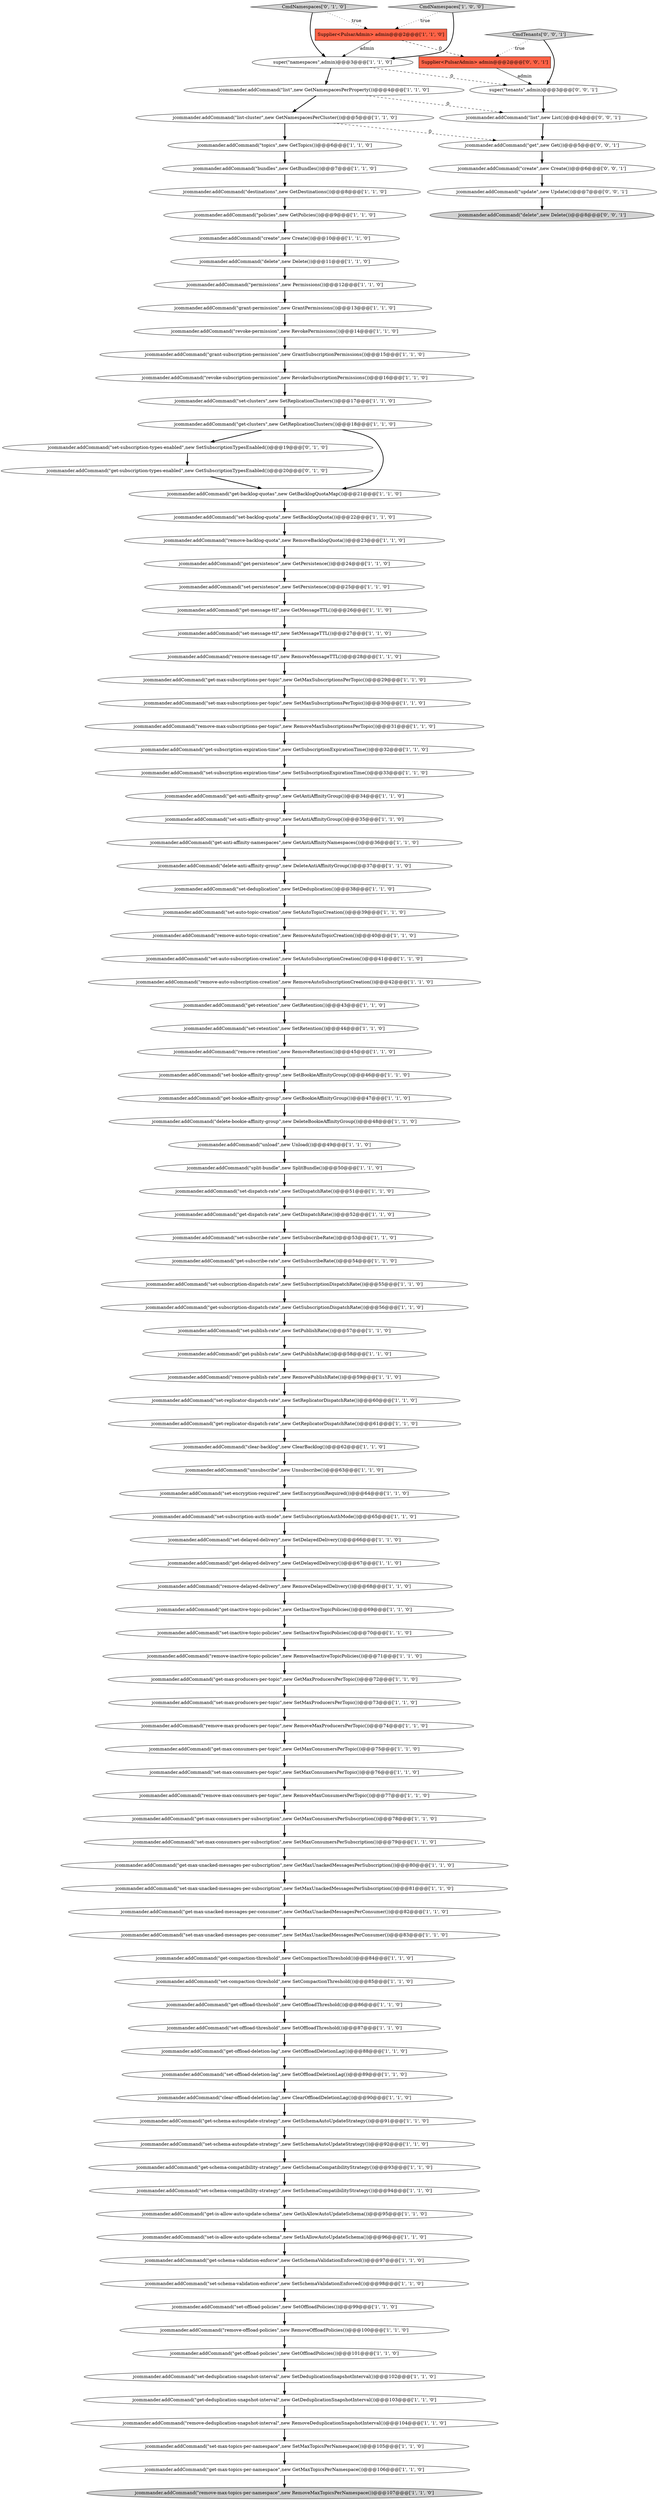 digraph {
47 [style = filled, label = "jcommander.addCommand(\"get-max-subscriptions-per-topic\",new GetMaxSubscriptionsPerTopic())@@@29@@@['1', '1', '0']", fillcolor = white, shape = ellipse image = "AAA0AAABBB1BBB"];
113 [style = filled, label = "jcommander.addCommand(\"update\",new Update())@@@7@@@['0', '0', '1']", fillcolor = white, shape = ellipse image = "AAA0AAABBB3BBB"];
54 [style = filled, label = "jcommander.addCommand(\"set-is-allow-auto-update-schema\",new SetIsAllowAutoUpdateSchema())@@@96@@@['1', '1', '0']", fillcolor = white, shape = ellipse image = "AAA0AAABBB1BBB"];
65 [style = filled, label = "jcommander.addCommand(\"set-max-consumers-per-subscription\",new SetMaxConsumersPerSubscription())@@@79@@@['1', '1', '0']", fillcolor = white, shape = ellipse image = "AAA0AAABBB1BBB"];
109 [style = filled, label = "super(\"tenants\",admin)@@@3@@@['0', '0', '1']", fillcolor = white, shape = ellipse image = "AAA0AAABBB3BBB"];
76 [style = filled, label = "Supplier<PulsarAdmin> admin@@@2@@@['1', '1', '0']", fillcolor = tomato, shape = box image = "AAA0AAABBB1BBB"];
80 [style = filled, label = "jcommander.addCommand(\"split-bundle\",new SplitBundle())@@@50@@@['1', '1', '0']", fillcolor = white, shape = ellipse image = "AAA0AAABBB1BBB"];
17 [style = filled, label = "jcommander.addCommand(\"set-backlog-quota\",new SetBacklogQuota())@@@22@@@['1', '1', '0']", fillcolor = white, shape = ellipse image = "AAA0AAABBB1BBB"];
87 [style = filled, label = "jcommander.addCommand(\"remove-delayed-delivery\",new RemoveDelayedDelivery())@@@68@@@['1', '1', '0']", fillcolor = white, shape = ellipse image = "AAA0AAABBB1BBB"];
110 [style = filled, label = "jcommander.addCommand(\"delete\",new Delete())@@@8@@@['0', '0', '1']", fillcolor = lightgray, shape = ellipse image = "AAA0AAABBB3BBB"];
73 [style = filled, label = "jcommander.addCommand(\"get-backlog-quotas\",new GetBacklogQuotaMap())@@@21@@@['1', '1', '0']", fillcolor = white, shape = ellipse image = "AAA0AAABBB1BBB"];
64 [style = filled, label = "jcommander.addCommand(\"remove-max-subscriptions-per-topic\",new RemoveMaxSubscriptionsPerTopic())@@@31@@@['1', '1', '0']", fillcolor = white, shape = ellipse image = "AAA0AAABBB1BBB"];
66 [style = filled, label = "jcommander.addCommand(\"set-offload-deletion-lag\",new SetOffloadDeletionLag())@@@89@@@['1', '1', '0']", fillcolor = white, shape = ellipse image = "AAA0AAABBB1BBB"];
55 [style = filled, label = "jcommander.addCommand(\"set-schema-validation-enforce\",new SetSchemaValidationEnforced())@@@98@@@['1', '1', '0']", fillcolor = white, shape = ellipse image = "AAA0AAABBB1BBB"];
115 [style = filled, label = "CmdTenants['0', '0', '1']", fillcolor = lightgray, shape = diamond image = "AAA0AAABBB3BBB"];
31 [style = filled, label = "jcommander.addCommand(\"remove-max-consumers-per-topic\",new RemoveMaxConsumersPerTopic())@@@77@@@['1', '1', '0']", fillcolor = white, shape = ellipse image = "AAA0AAABBB1BBB"];
5 [style = filled, label = "jcommander.addCommand(\"get-offload-threshold\",new GetOffloadThreshold())@@@86@@@['1', '1', '0']", fillcolor = white, shape = ellipse image = "AAA0AAABBB1BBB"];
24 [style = filled, label = "jcommander.addCommand(\"get-inactive-topic-policies\",new GetInactiveTopicPolicies())@@@69@@@['1', '1', '0']", fillcolor = white, shape = ellipse image = "AAA0AAABBB1BBB"];
85 [style = filled, label = "jcommander.addCommand(\"get-delayed-delivery\",new GetDelayedDelivery())@@@67@@@['1', '1', '0']", fillcolor = white, shape = ellipse image = "AAA0AAABBB1BBB"];
48 [style = filled, label = "jcommander.addCommand(\"remove-publish-rate\",new RemovePublishRate())@@@59@@@['1', '1', '0']", fillcolor = white, shape = ellipse image = "AAA0AAABBB1BBB"];
30 [style = filled, label = "jcommander.addCommand(\"set-subscription-auth-mode\",new SetSubscriptionAuthMode())@@@65@@@['1', '1', '0']", fillcolor = white, shape = ellipse image = "AAA0AAABBB1BBB"];
114 [style = filled, label = "jcommander.addCommand(\"list\",new List())@@@4@@@['0', '0', '1']", fillcolor = white, shape = ellipse image = "AAA0AAABBB3BBB"];
63 [style = filled, label = "jcommander.addCommand(\"get-max-consumers-per-topic\",new GetMaxConsumersPerTopic())@@@75@@@['1', '1', '0']", fillcolor = white, shape = ellipse image = "AAA0AAABBB1BBB"];
42 [style = filled, label = "jcommander.addCommand(\"set-max-topics-per-namespace\",new SetMaxTopicsPerNamespace())@@@105@@@['1', '1', '0']", fillcolor = white, shape = ellipse image = "AAA0AAABBB1BBB"];
45 [style = filled, label = "jcommander.addCommand(\"remove-message-ttl\",new RemoveMessageTTL())@@@28@@@['1', '1', '0']", fillcolor = white, shape = ellipse image = "AAA0AAABBB1BBB"];
8 [style = filled, label = "jcommander.addCommand(\"unload\",new Unload())@@@49@@@['1', '1', '0']", fillcolor = white, shape = ellipse image = "AAA0AAABBB1BBB"];
44 [style = filled, label = "jcommander.addCommand(\"grant-subscription-permission\",new GrantSubscriptionPermissions())@@@15@@@['1', '1', '0']", fillcolor = white, shape = ellipse image = "AAA0AAABBB1BBB"];
50 [style = filled, label = "jcommander.addCommand(\"set-subscription-expiration-time\",new SetSubscriptionExpirationTime())@@@33@@@['1', '1', '0']", fillcolor = white, shape = ellipse image = "AAA0AAABBB1BBB"];
18 [style = filled, label = "jcommander.addCommand(\"set-clusters\",new SetReplicationClusters())@@@17@@@['1', '1', '0']", fillcolor = white, shape = ellipse image = "AAA0AAABBB1BBB"];
26 [style = filled, label = "jcommander.addCommand(\"set-inactive-topic-policies\",new SetInactiveTopicPolicies())@@@70@@@['1', '1', '0']", fillcolor = white, shape = ellipse image = "AAA0AAABBB1BBB"];
11 [style = filled, label = "jcommander.addCommand(\"get-max-unacked-messages-per-subscription\",new GetMaxUnackedMessagesPerSubscription())@@@80@@@['1', '1', '0']", fillcolor = white, shape = ellipse image = "AAA0AAABBB1BBB"];
9 [style = filled, label = "jcommander.addCommand(\"get-offload-deletion-lag\",new GetOffloadDeletionLag())@@@88@@@['1', '1', '0']", fillcolor = white, shape = ellipse image = "AAA0AAABBB1BBB"];
22 [style = filled, label = "jcommander.addCommand(\"get-replicator-dispatch-rate\",new GetReplicatorDispatchRate())@@@61@@@['1', '1', '0']", fillcolor = white, shape = ellipse image = "AAA0AAABBB1BBB"];
40 [style = filled, label = "jcommander.addCommand(\"set-max-subscriptions-per-topic\",new SetMaxSubscriptionsPerTopic())@@@30@@@['1', '1', '0']", fillcolor = white, shape = ellipse image = "AAA0AAABBB1BBB"];
93 [style = filled, label = "jcommander.addCommand(\"remove-max-topics-per-namespace\",new RemoveMaxTopicsPerNamespace())@@@107@@@['1', '1', '0']", fillcolor = lightgray, shape = ellipse image = "AAA0AAABBB1BBB"];
72 [style = filled, label = "jcommander.addCommand(\"get-compaction-threshold\",new GetCompactionThreshold())@@@84@@@['1', '1', '0']", fillcolor = white, shape = ellipse image = "AAA0AAABBB1BBB"];
74 [style = filled, label = "jcommander.addCommand(\"set-anti-affinity-group\",new SetAntiAffinityGroup())@@@35@@@['1', '1', '0']", fillcolor = white, shape = ellipse image = "AAA0AAABBB1BBB"];
28 [style = filled, label = "jcommander.addCommand(\"set-max-unacked-messages-per-consumer\",new SetMaxUnackedMessagesPerConsumer())@@@83@@@['1', '1', '0']", fillcolor = white, shape = ellipse image = "AAA0AAABBB1BBB"];
99 [style = filled, label = "jcommander.addCommand(\"set-retention\",new SetRetention())@@@44@@@['1', '1', '0']", fillcolor = white, shape = ellipse image = "AAA0AAABBB1BBB"];
84 [style = filled, label = "jcommander.addCommand(\"get-subscription-expiration-time\",new GetSubscriptionExpirationTime())@@@32@@@['1', '1', '0']", fillcolor = white, shape = ellipse image = "AAA0AAABBB1BBB"];
39 [style = filled, label = "jcommander.addCommand(\"get-dispatch-rate\",new GetDispatchRate())@@@52@@@['1', '1', '0']", fillcolor = white, shape = ellipse image = "AAA0AAABBB1BBB"];
103 [style = filled, label = "jcommander.addCommand(\"set-deduplication-snapshot-interval\",new SetDeduplicationSnapshotInterval())@@@102@@@['1', '1', '0']", fillcolor = white, shape = ellipse image = "AAA0AAABBB1BBB"];
83 [style = filled, label = "jcommander.addCommand(\"get-persistence\",new GetPersistence())@@@24@@@['1', '1', '0']", fillcolor = white, shape = ellipse image = "AAA0AAABBB1BBB"];
16 [style = filled, label = "jcommander.addCommand(\"clear-backlog\",new ClearBacklog())@@@62@@@['1', '1', '0']", fillcolor = white, shape = ellipse image = "AAA0AAABBB1BBB"];
102 [style = filled, label = "jcommander.addCommand(\"delete-bookie-affinity-group\",new DeleteBookieAffinityGroup())@@@48@@@['1', '1', '0']", fillcolor = white, shape = ellipse image = "AAA0AAABBB1BBB"];
81 [style = filled, label = "jcommander.addCommand(\"get-max-topics-per-namespace\",new GetMaxTopicsPerNamespace())@@@106@@@['1', '1', '0']", fillcolor = white, shape = ellipse image = "AAA0AAABBB1BBB"];
13 [style = filled, label = "jcommander.addCommand(\"set-dispatch-rate\",new SetDispatchRate())@@@51@@@['1', '1', '0']", fillcolor = white, shape = ellipse image = "AAA0AAABBB1BBB"];
23 [style = filled, label = "jcommander.addCommand(\"set-subscribe-rate\",new SetSubscribeRate())@@@53@@@['1', '1', '0']", fillcolor = white, shape = ellipse image = "AAA0AAABBB1BBB"];
7 [style = filled, label = "jcommander.addCommand(\"policies\",new GetPolicies())@@@9@@@['1', '1', '0']", fillcolor = white, shape = ellipse image = "AAA0AAABBB1BBB"];
32 [style = filled, label = "jcommander.addCommand(\"set-subscription-dispatch-rate\",new SetSubscriptionDispatchRate())@@@55@@@['1', '1', '0']", fillcolor = white, shape = ellipse image = "AAA0AAABBB1BBB"];
29 [style = filled, label = "jcommander.addCommand(\"create\",new Create())@@@10@@@['1', '1', '0']", fillcolor = white, shape = ellipse image = "AAA0AAABBB1BBB"];
107 [style = filled, label = "jcommander.addCommand(\"set-subscription-types-enabled\",new SetSubscriptionTypesEnabled())@@@19@@@['0', '1', '0']", fillcolor = white, shape = ellipse image = "AAA1AAABBB2BBB"];
86 [style = filled, label = "jcommander.addCommand(\"get-anti-affinity-group\",new GetAntiAffinityGroup())@@@34@@@['1', '1', '0']", fillcolor = white, shape = ellipse image = "AAA0AAABBB1BBB"];
104 [style = filled, label = "jcommander.addCommand(\"set-offload-threshold\",new SetOffloadThreshold())@@@87@@@['1', '1', '0']", fillcolor = white, shape = ellipse image = "AAA0AAABBB1BBB"];
94 [style = filled, label = "jcommander.addCommand(\"list\",new GetNamespacesPerProperty())@@@4@@@['1', '1', '0']", fillcolor = white, shape = ellipse image = "AAA0AAABBB1BBB"];
58 [style = filled, label = "jcommander.addCommand(\"get-subscribe-rate\",new GetSubscribeRate())@@@54@@@['1', '1', '0']", fillcolor = white, shape = ellipse image = "AAA0AAABBB1BBB"];
78 [style = filled, label = "jcommander.addCommand(\"set-deduplication\",new SetDeduplication())@@@38@@@['1', '1', '0']", fillcolor = white, shape = ellipse image = "AAA0AAABBB1BBB"];
12 [style = filled, label = "jcommander.addCommand(\"get-retention\",new GetRetention())@@@43@@@['1', '1', '0']", fillcolor = white, shape = ellipse image = "AAA0AAABBB1BBB"];
43 [style = filled, label = "jcommander.addCommand(\"topics\",new GetTopics())@@@6@@@['1', '1', '0']", fillcolor = white, shape = ellipse image = "AAA0AAABBB1BBB"];
25 [style = filled, label = "jcommander.addCommand(\"get-is-allow-auto-update-schema\",new GetIsAllowAutoUpdateSchema())@@@95@@@['1', '1', '0']", fillcolor = white, shape = ellipse image = "AAA0AAABBB1BBB"];
59 [style = filled, label = "jcommander.addCommand(\"set-persistence\",new SetPersistence())@@@25@@@['1', '1', '0']", fillcolor = white, shape = ellipse image = "AAA0AAABBB1BBB"];
79 [style = filled, label = "jcommander.addCommand(\"permissions\",new Permissions())@@@12@@@['1', '1', '0']", fillcolor = white, shape = ellipse image = "AAA0AAABBB1BBB"];
35 [style = filled, label = "jcommander.addCommand(\"get-schema-validation-enforce\",new GetSchemaValidationEnforced())@@@97@@@['1', '1', '0']", fillcolor = white, shape = ellipse image = "AAA0AAABBB1BBB"];
101 [style = filled, label = "jcommander.addCommand(\"set-bookie-affinity-group\",new SetBookieAffinityGroup())@@@46@@@['1', '1', '0']", fillcolor = white, shape = ellipse image = "AAA0AAABBB1BBB"];
77 [style = filled, label = "jcommander.addCommand(\"remove-backlog-quota\",new RemoveBacklogQuota())@@@23@@@['1', '1', '0']", fillcolor = white, shape = ellipse image = "AAA0AAABBB1BBB"];
82 [style = filled, label = "jcommander.addCommand(\"remove-offload-policies\",new RemoveOffloadPolicies())@@@100@@@['1', '1', '0']", fillcolor = white, shape = ellipse image = "AAA0AAABBB1BBB"];
34 [style = filled, label = "jcommander.addCommand(\"set-replicator-dispatch-rate\",new SetReplicatorDispatchRate())@@@60@@@['1', '1', '0']", fillcolor = white, shape = ellipse image = "AAA0AAABBB1BBB"];
49 [style = filled, label = "jcommander.addCommand(\"delete\",new Delete())@@@11@@@['1', '1', '0']", fillcolor = white, shape = ellipse image = "AAA0AAABBB1BBB"];
19 [style = filled, label = "jcommander.addCommand(\"unsubscribe\",new Unsubscribe())@@@63@@@['1', '1', '0']", fillcolor = white, shape = ellipse image = "AAA0AAABBB1BBB"];
98 [style = filled, label = "jcommander.addCommand(\"get-deduplication-snapshot-interval\",new GetDeduplicationSnapshotInterval())@@@103@@@['1', '1', '0']", fillcolor = white, shape = ellipse image = "AAA0AAABBB1BBB"];
52 [style = filled, label = "jcommander.addCommand(\"bundles\",new GetBundles())@@@7@@@['1', '1', '0']", fillcolor = white, shape = ellipse image = "AAA0AAABBB1BBB"];
106 [style = filled, label = "CmdNamespaces['0', '1', '0']", fillcolor = lightgray, shape = diamond image = "AAA0AAABBB2BBB"];
0 [style = filled, label = "jcommander.addCommand(\"get-schema-compatibility-strategy\",new GetSchemaCompatibilityStrategy())@@@93@@@['1', '1', '0']", fillcolor = white, shape = ellipse image = "AAA0AAABBB1BBB"];
15 [style = filled, label = "jcommander.addCommand(\"remove-inactive-topic-policies\",new RemoveInactiveTopicPolicies())@@@71@@@['1', '1', '0']", fillcolor = white, shape = ellipse image = "AAA0AAABBB1BBB"];
36 [style = filled, label = "jcommander.addCommand(\"remove-max-producers-per-topic\",new RemoveMaxProducersPerTopic())@@@74@@@['1', '1', '0']", fillcolor = white, shape = ellipse image = "AAA0AAABBB1BBB"];
57 [style = filled, label = "jcommander.addCommand(\"clear-offload-deletion-lag\",new ClearOffloadDeletionLag())@@@90@@@['1', '1', '0']", fillcolor = white, shape = ellipse image = "AAA0AAABBB1BBB"];
111 [style = filled, label = "Supplier<PulsarAdmin> admin@@@2@@@['0', '0', '1']", fillcolor = tomato, shape = box image = "AAA0AAABBB3BBB"];
3 [style = filled, label = "jcommander.addCommand(\"get-offload-policies\",new GetOffloadPolicies())@@@101@@@['1', '1', '0']", fillcolor = white, shape = ellipse image = "AAA0AAABBB1BBB"];
46 [style = filled, label = "jcommander.addCommand(\"set-max-consumers-per-topic\",new SetMaxConsumersPerTopic())@@@76@@@['1', '1', '0']", fillcolor = white, shape = ellipse image = "AAA0AAABBB1BBB"];
92 [style = filled, label = "jcommander.addCommand(\"remove-retention\",new RemoveRetention())@@@45@@@['1', '1', '0']", fillcolor = white, shape = ellipse image = "AAA0AAABBB1BBB"];
10 [style = filled, label = "jcommander.addCommand(\"set-auto-subscription-creation\",new SetAutoSubscriptionCreation())@@@41@@@['1', '1', '0']", fillcolor = white, shape = ellipse image = "AAA0AAABBB1BBB"];
38 [style = filled, label = "jcommander.addCommand(\"destinations\",new GetDestinations())@@@8@@@['1', '1', '0']", fillcolor = white, shape = ellipse image = "AAA0AAABBB1BBB"];
108 [style = filled, label = "jcommander.addCommand(\"create\",new Create())@@@6@@@['0', '0', '1']", fillcolor = white, shape = ellipse image = "AAA0AAABBB3BBB"];
20 [style = filled, label = "jcommander.addCommand(\"get-message-ttl\",new GetMessageTTL())@@@26@@@['1', '1', '0']", fillcolor = white, shape = ellipse image = "AAA0AAABBB1BBB"];
33 [style = filled, label = "jcommander.addCommand(\"set-schema-compatibility-strategy\",new SetSchemaCompatibilityStrategy())@@@94@@@['1', '1', '0']", fillcolor = white, shape = ellipse image = "AAA0AAABBB1BBB"];
90 [style = filled, label = "jcommander.addCommand(\"get-subscription-dispatch-rate\",new GetSubscriptionDispatchRate())@@@56@@@['1', '1', '0']", fillcolor = white, shape = ellipse image = "AAA0AAABBB1BBB"];
89 [style = filled, label = "CmdNamespaces['1', '0', '0']", fillcolor = lightgray, shape = diamond image = "AAA0AAABBB1BBB"];
112 [style = filled, label = "jcommander.addCommand(\"get\",new Get())@@@5@@@['0', '0', '1']", fillcolor = white, shape = ellipse image = "AAA0AAABBB3BBB"];
1 [style = filled, label = "jcommander.addCommand(\"revoke-subscription-permission\",new RevokeSubscriptionPermissions())@@@16@@@['1', '1', '0']", fillcolor = white, shape = ellipse image = "AAA0AAABBB1BBB"];
88 [style = filled, label = "jcommander.addCommand(\"set-encryption-required\",new SetEncryptionRequired())@@@64@@@['1', '1', '0']", fillcolor = white, shape = ellipse image = "AAA0AAABBB1BBB"];
2 [style = filled, label = "super(\"namespaces\",admin)@@@3@@@['1', '1', '0']", fillcolor = white, shape = ellipse image = "AAA0AAABBB1BBB"];
70 [style = filled, label = "jcommander.addCommand(\"grant-permission\",new GrantPermissions())@@@13@@@['1', '1', '0']", fillcolor = white, shape = ellipse image = "AAA0AAABBB1BBB"];
41 [style = filled, label = "jcommander.addCommand(\"get-bookie-affinity-group\",new GetBookieAffinityGroup())@@@47@@@['1', '1', '0']", fillcolor = white, shape = ellipse image = "AAA0AAABBB1BBB"];
51 [style = filled, label = "jcommander.addCommand(\"revoke-permission\",new RevokePermissions())@@@14@@@['1', '1', '0']", fillcolor = white, shape = ellipse image = "AAA0AAABBB1BBB"];
56 [style = filled, label = "jcommander.addCommand(\"remove-deduplication-snapshot-interval\",new RemoveDeduplicationSnapshotInterval())@@@104@@@['1', '1', '0']", fillcolor = white, shape = ellipse image = "AAA0AAABBB1BBB"];
95 [style = filled, label = "jcommander.addCommand(\"get-schema-autoupdate-strategy\",new GetSchemaAutoUpdateStrategy())@@@91@@@['1', '1', '0']", fillcolor = white, shape = ellipse image = "AAA0AAABBB1BBB"];
37 [style = filled, label = "jcommander.addCommand(\"delete-anti-affinity-group\",new DeleteAntiAffinityGroup())@@@37@@@['1', '1', '0']", fillcolor = white, shape = ellipse image = "AAA0AAABBB1BBB"];
62 [style = filled, label = "jcommander.addCommand(\"set-schema-autoupdate-strategy\",new SetSchemaAutoUpdateStrategy())@@@92@@@['1', '1', '0']", fillcolor = white, shape = ellipse image = "AAA0AAABBB1BBB"];
6 [style = filled, label = "jcommander.addCommand(\"set-delayed-delivery\",new SetDelayedDelivery())@@@66@@@['1', '1', '0']", fillcolor = white, shape = ellipse image = "AAA0AAABBB1BBB"];
61 [style = filled, label = "jcommander.addCommand(\"set-auto-topic-creation\",new SetAutoTopicCreation())@@@39@@@['1', '1', '0']", fillcolor = white, shape = ellipse image = "AAA0AAABBB1BBB"];
21 [style = filled, label = "jcommander.addCommand(\"set-message-ttl\",new SetMessageTTL())@@@27@@@['1', '1', '0']", fillcolor = white, shape = ellipse image = "AAA0AAABBB1BBB"];
69 [style = filled, label = "jcommander.addCommand(\"list-cluster\",new GetNamespacesPerCluster())@@@5@@@['1', '1', '0']", fillcolor = white, shape = ellipse image = "AAA0AAABBB1BBB"];
75 [style = filled, label = "jcommander.addCommand(\"set-max-producers-per-topic\",new SetMaxProducersPerTopic())@@@73@@@['1', '1', '0']", fillcolor = white, shape = ellipse image = "AAA0AAABBB1BBB"];
68 [style = filled, label = "jcommander.addCommand(\"set-publish-rate\",new SetPublishRate())@@@57@@@['1', '1', '0']", fillcolor = white, shape = ellipse image = "AAA0AAABBB1BBB"];
14 [style = filled, label = "jcommander.addCommand(\"get-publish-rate\",new GetPublishRate())@@@58@@@['1', '1', '0']", fillcolor = white, shape = ellipse image = "AAA0AAABBB1BBB"];
60 [style = filled, label = "jcommander.addCommand(\"set-offload-policies\",new SetOffloadPolicies())@@@99@@@['1', '1', '0']", fillcolor = white, shape = ellipse image = "AAA0AAABBB1BBB"];
100 [style = filled, label = "jcommander.addCommand(\"set-max-unacked-messages-per-subscription\",new SetMaxUnackedMessagesPerSubscription())@@@81@@@['1', '1', '0']", fillcolor = white, shape = ellipse image = "AAA0AAABBB1BBB"];
71 [style = filled, label = "jcommander.addCommand(\"remove-auto-topic-creation\",new RemoveAutoTopicCreation())@@@40@@@['1', '1', '0']", fillcolor = white, shape = ellipse image = "AAA0AAABBB1BBB"];
53 [style = filled, label = "jcommander.addCommand(\"set-compaction-threshold\",new SetCompactionThreshold())@@@85@@@['1', '1', '0']", fillcolor = white, shape = ellipse image = "AAA0AAABBB1BBB"];
105 [style = filled, label = "jcommander.addCommand(\"get-subscription-types-enabled\",new GetSubscriptionTypesEnabled())@@@20@@@['0', '1', '0']", fillcolor = white, shape = ellipse image = "AAA1AAABBB2BBB"];
91 [style = filled, label = "jcommander.addCommand(\"remove-auto-subscription-creation\",new RemoveAutoSubscriptionCreation())@@@42@@@['1', '1', '0']", fillcolor = white, shape = ellipse image = "AAA0AAABBB1BBB"];
97 [style = filled, label = "jcommander.addCommand(\"get-clusters\",new GetReplicationClusters())@@@18@@@['1', '1', '0']", fillcolor = white, shape = ellipse image = "AAA0AAABBB1BBB"];
96 [style = filled, label = "jcommander.addCommand(\"get-max-unacked-messages-per-consumer\",new GetMaxUnackedMessagesPerConsumer())@@@82@@@['1', '1', '0']", fillcolor = white, shape = ellipse image = "AAA0AAABBB1BBB"];
27 [style = filled, label = "jcommander.addCommand(\"get-max-consumers-per-subscription\",new GetMaxConsumersPerSubscription())@@@78@@@['1', '1', '0']", fillcolor = white, shape = ellipse image = "AAA0AAABBB1BBB"];
4 [style = filled, label = "jcommander.addCommand(\"get-max-producers-per-topic\",new GetMaxProducersPerTopic())@@@72@@@['1', '1', '0']", fillcolor = white, shape = ellipse image = "AAA0AAABBB1BBB"];
67 [style = filled, label = "jcommander.addCommand(\"get-anti-affinity-namespaces\",new GetAntiAffinityNamespaces())@@@36@@@['1', '1', '0']", fillcolor = white, shape = ellipse image = "AAA0AAABBB1BBB"];
82->3 [style = bold, label=""];
106->76 [style = dotted, label="true"];
77->83 [style = bold, label=""];
88->30 [style = bold, label=""];
28->72 [style = bold, label=""];
53->5 [style = bold, label=""];
1->18 [style = bold, label=""];
60->82 [style = bold, label=""];
27->65 [style = bold, label=""];
56->42 [style = bold, label=""];
83->59 [style = bold, label=""];
90->68 [style = bold, label=""];
80->13 [style = bold, label=""];
87->24 [style = bold, label=""];
7->29 [style = bold, label=""];
106->2 [style = bold, label=""];
48->34 [style = bold, label=""];
89->2 [style = bold, label=""];
101->41 [style = bold, label=""];
6->85 [style = bold, label=""];
92->101 [style = bold, label=""];
97->73 [style = bold, label=""];
59->20 [style = bold, label=""];
64->84 [style = bold, label=""];
113->110 [style = bold, label=""];
115->109 [style = bold, label=""];
13->39 [style = bold, label=""];
49->79 [style = bold, label=""];
76->2 [style = solid, label="admin"];
112->108 [style = bold, label=""];
75->36 [style = bold, label=""];
50->86 [style = bold, label=""];
76->111 [style = dashed, label="0"];
46->31 [style = bold, label=""];
57->95 [style = bold, label=""];
114->112 [style = bold, label=""];
2->94 [style = bold, label=""];
47->40 [style = bold, label=""];
78->61 [style = bold, label=""];
108->113 [style = bold, label=""];
96->28 [style = bold, label=""];
38->7 [style = bold, label=""];
30->6 [style = bold, label=""];
43->52 [style = bold, label=""];
8->80 [style = bold, label=""];
103->98 [style = bold, label=""];
65->11 [style = bold, label=""];
40->64 [style = bold, label=""];
115->111 [style = dotted, label="true"];
61->71 [style = bold, label=""];
72->53 [style = bold, label=""];
79->70 [style = bold, label=""];
69->43 [style = bold, label=""];
102->8 [style = bold, label=""];
34->22 [style = bold, label=""];
105->73 [style = bold, label=""];
62->0 [style = bold, label=""];
24->26 [style = bold, label=""];
86->74 [style = bold, label=""];
58->32 [style = bold, label=""];
21->45 [style = bold, label=""];
17->77 [style = bold, label=""];
12->99 [style = bold, label=""];
89->76 [style = dotted, label="true"];
19->88 [style = bold, label=""];
81->93 [style = bold, label=""];
69->112 [style = dashed, label="0"];
3->103 [style = bold, label=""];
16->19 [style = bold, label=""];
15->4 [style = bold, label=""];
22->16 [style = bold, label=""];
94->69 [style = bold, label=""];
74->67 [style = bold, label=""];
35->55 [style = bold, label=""];
91->12 [style = bold, label=""];
10->91 [style = bold, label=""];
26->15 [style = bold, label=""];
9->66 [style = bold, label=""];
70->51 [style = bold, label=""];
99->92 [style = bold, label=""];
67->37 [style = bold, label=""];
37->78 [style = bold, label=""];
14->48 [style = bold, label=""];
73->17 [style = bold, label=""];
29->49 [style = bold, label=""];
104->9 [style = bold, label=""];
44->1 [style = bold, label=""];
23->58 [style = bold, label=""];
63->46 [style = bold, label=""];
25->54 [style = bold, label=""];
42->81 [style = bold, label=""];
71->10 [style = bold, label=""];
100->96 [style = bold, label=""];
0->33 [style = bold, label=""];
97->107 [style = bold, label=""];
68->14 [style = bold, label=""];
18->97 [style = bold, label=""];
51->44 [style = bold, label=""];
85->87 [style = bold, label=""];
2->109 [style = dashed, label="0"];
45->47 [style = bold, label=""];
84->50 [style = bold, label=""];
98->56 [style = bold, label=""];
54->35 [style = bold, label=""];
52->38 [style = bold, label=""];
32->90 [style = bold, label=""];
95->62 [style = bold, label=""];
20->21 [style = bold, label=""];
4->75 [style = bold, label=""];
94->114 [style = dashed, label="0"];
36->63 [style = bold, label=""];
41->102 [style = bold, label=""];
111->109 [style = solid, label="admin"];
107->105 [style = bold, label=""];
55->60 [style = bold, label=""];
11->100 [style = bold, label=""];
109->114 [style = bold, label=""];
5->104 [style = bold, label=""];
39->23 [style = bold, label=""];
33->25 [style = bold, label=""];
31->27 [style = bold, label=""];
66->57 [style = bold, label=""];
}
